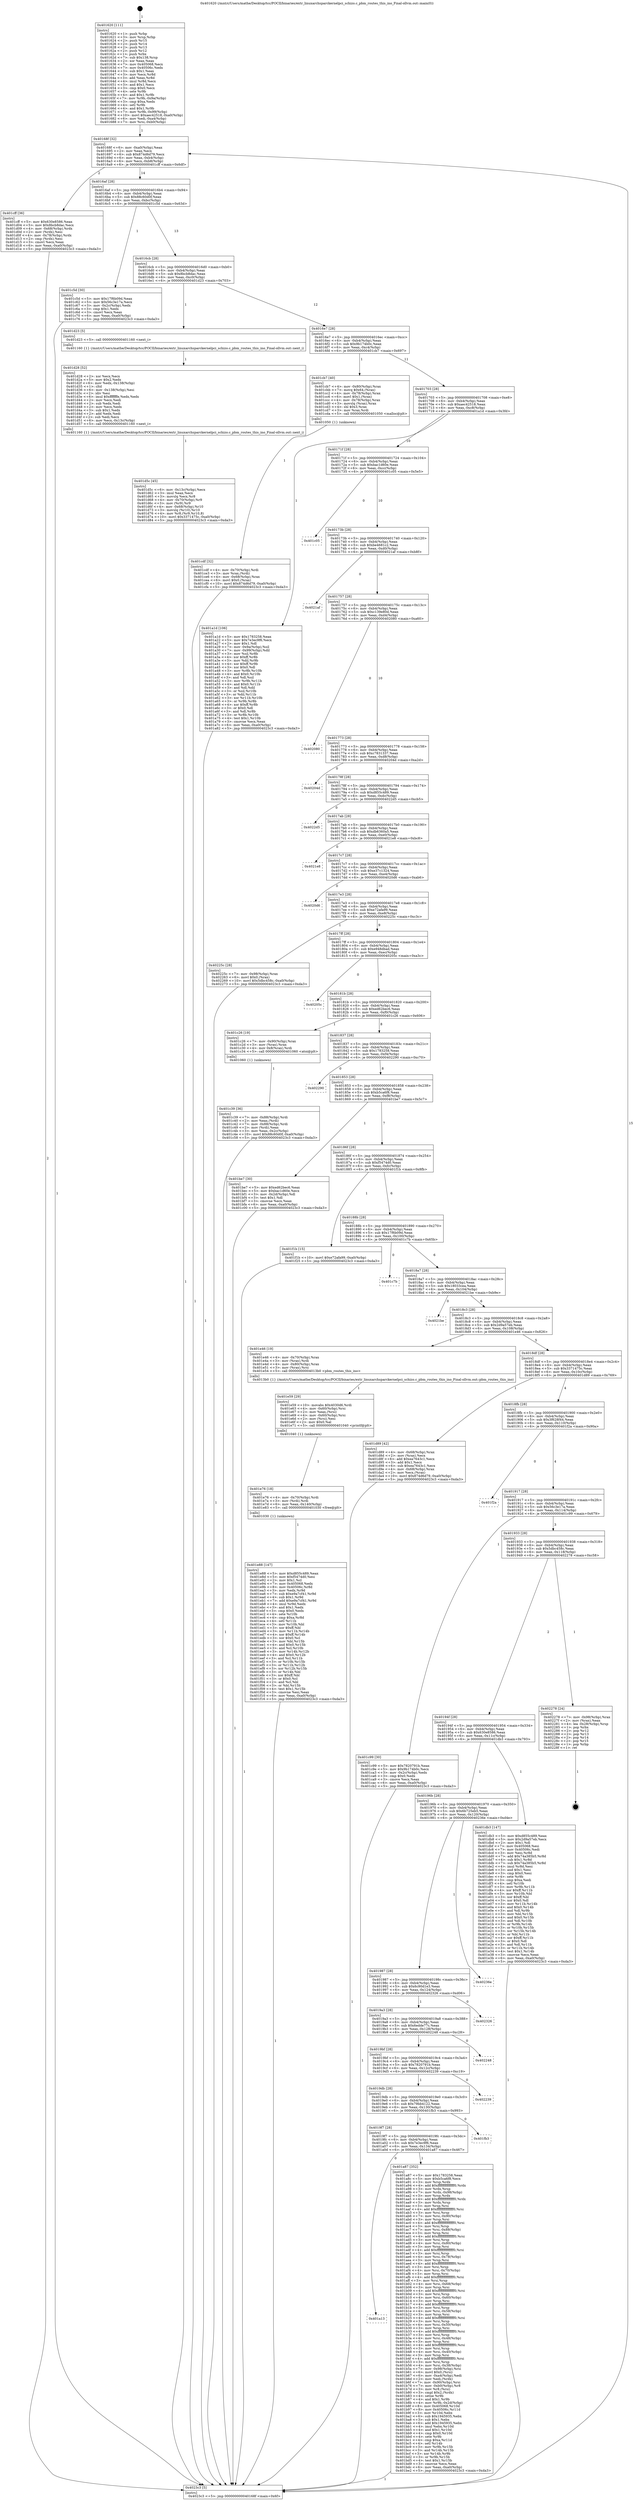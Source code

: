 digraph "0x401620" {
  label = "0x401620 (/mnt/c/Users/mathe/Desktop/tcc/POCII/binaries/extr_linuxarchsparckernelpci_schizo.c_pbm_routes_this_ino_Final-ollvm.out::main(0))"
  labelloc = "t"
  node[shape=record]

  Entry [label="",width=0.3,height=0.3,shape=circle,fillcolor=black,style=filled]
  "0x40168f" [label="{
     0x40168f [32]\l
     | [instrs]\l
     &nbsp;&nbsp;0x40168f \<+6\>: mov -0xa0(%rbp),%eax\l
     &nbsp;&nbsp;0x401695 \<+2\>: mov %eax,%ecx\l
     &nbsp;&nbsp;0x401697 \<+6\>: sub $0x874d6d79,%ecx\l
     &nbsp;&nbsp;0x40169d \<+6\>: mov %eax,-0xb4(%rbp)\l
     &nbsp;&nbsp;0x4016a3 \<+6\>: mov %ecx,-0xb8(%rbp)\l
     &nbsp;&nbsp;0x4016a9 \<+6\>: je 0000000000401cff \<main+0x6df\>\l
  }"]
  "0x401cff" [label="{
     0x401cff [36]\l
     | [instrs]\l
     &nbsp;&nbsp;0x401cff \<+5\>: mov $0x630e8586,%eax\l
     &nbsp;&nbsp;0x401d04 \<+5\>: mov $0x8bcb8dac,%ecx\l
     &nbsp;&nbsp;0x401d09 \<+4\>: mov -0x68(%rbp),%rdx\l
     &nbsp;&nbsp;0x401d0d \<+2\>: mov (%rdx),%esi\l
     &nbsp;&nbsp;0x401d0f \<+4\>: mov -0x78(%rbp),%rdx\l
     &nbsp;&nbsp;0x401d13 \<+2\>: cmp (%rdx),%esi\l
     &nbsp;&nbsp;0x401d15 \<+3\>: cmovl %ecx,%eax\l
     &nbsp;&nbsp;0x401d18 \<+6\>: mov %eax,-0xa0(%rbp)\l
     &nbsp;&nbsp;0x401d1e \<+5\>: jmp 00000000004023c3 \<main+0xda3\>\l
  }"]
  "0x4016af" [label="{
     0x4016af [28]\l
     | [instrs]\l
     &nbsp;&nbsp;0x4016af \<+5\>: jmp 00000000004016b4 \<main+0x94\>\l
     &nbsp;&nbsp;0x4016b4 \<+6\>: mov -0xb4(%rbp),%eax\l
     &nbsp;&nbsp;0x4016ba \<+5\>: sub $0x88c60d0f,%eax\l
     &nbsp;&nbsp;0x4016bf \<+6\>: mov %eax,-0xbc(%rbp)\l
     &nbsp;&nbsp;0x4016c5 \<+6\>: je 0000000000401c5d \<main+0x63d\>\l
  }"]
  Exit [label="",width=0.3,height=0.3,shape=circle,fillcolor=black,style=filled,peripheries=2]
  "0x401c5d" [label="{
     0x401c5d [30]\l
     | [instrs]\l
     &nbsp;&nbsp;0x401c5d \<+5\>: mov $0x17f6b09d,%eax\l
     &nbsp;&nbsp;0x401c62 \<+5\>: mov $0x56c3e17a,%ecx\l
     &nbsp;&nbsp;0x401c67 \<+3\>: mov -0x2c(%rbp),%edx\l
     &nbsp;&nbsp;0x401c6a \<+3\>: cmp $0x1,%edx\l
     &nbsp;&nbsp;0x401c6d \<+3\>: cmovl %ecx,%eax\l
     &nbsp;&nbsp;0x401c70 \<+6\>: mov %eax,-0xa0(%rbp)\l
     &nbsp;&nbsp;0x401c76 \<+5\>: jmp 00000000004023c3 \<main+0xda3\>\l
  }"]
  "0x4016cb" [label="{
     0x4016cb [28]\l
     | [instrs]\l
     &nbsp;&nbsp;0x4016cb \<+5\>: jmp 00000000004016d0 \<main+0xb0\>\l
     &nbsp;&nbsp;0x4016d0 \<+6\>: mov -0xb4(%rbp),%eax\l
     &nbsp;&nbsp;0x4016d6 \<+5\>: sub $0x8bcb8dac,%eax\l
     &nbsp;&nbsp;0x4016db \<+6\>: mov %eax,-0xc0(%rbp)\l
     &nbsp;&nbsp;0x4016e1 \<+6\>: je 0000000000401d23 \<main+0x703\>\l
  }"]
  "0x401e88" [label="{
     0x401e88 [147]\l
     | [instrs]\l
     &nbsp;&nbsp;0x401e88 \<+5\>: mov $0xd855c489,%eax\l
     &nbsp;&nbsp;0x401e8d \<+5\>: mov $0xf5474d0,%esi\l
     &nbsp;&nbsp;0x401e92 \<+2\>: mov $0x1,%cl\l
     &nbsp;&nbsp;0x401e94 \<+7\>: mov 0x405068,%edx\l
     &nbsp;&nbsp;0x401e9b \<+8\>: mov 0x40506c,%r8d\l
     &nbsp;&nbsp;0x401ea3 \<+3\>: mov %edx,%r9d\l
     &nbsp;&nbsp;0x401ea6 \<+7\>: sub $0xe9a7cf41,%r9d\l
     &nbsp;&nbsp;0x401ead \<+4\>: sub $0x1,%r9d\l
     &nbsp;&nbsp;0x401eb1 \<+7\>: add $0xe9a7cf41,%r9d\l
     &nbsp;&nbsp;0x401eb8 \<+4\>: imul %r9d,%edx\l
     &nbsp;&nbsp;0x401ebc \<+3\>: and $0x1,%edx\l
     &nbsp;&nbsp;0x401ebf \<+3\>: cmp $0x0,%edx\l
     &nbsp;&nbsp;0x401ec2 \<+4\>: sete %r10b\l
     &nbsp;&nbsp;0x401ec6 \<+4\>: cmp $0xa,%r8d\l
     &nbsp;&nbsp;0x401eca \<+4\>: setl %r11b\l
     &nbsp;&nbsp;0x401ece \<+3\>: mov %r10b,%bl\l
     &nbsp;&nbsp;0x401ed1 \<+3\>: xor $0xff,%bl\l
     &nbsp;&nbsp;0x401ed4 \<+3\>: mov %r11b,%r14b\l
     &nbsp;&nbsp;0x401ed7 \<+4\>: xor $0xff,%r14b\l
     &nbsp;&nbsp;0x401edb \<+3\>: xor $0x0,%cl\l
     &nbsp;&nbsp;0x401ede \<+3\>: mov %bl,%r15b\l
     &nbsp;&nbsp;0x401ee1 \<+4\>: and $0x0,%r15b\l
     &nbsp;&nbsp;0x401ee5 \<+3\>: and %cl,%r10b\l
     &nbsp;&nbsp;0x401ee8 \<+3\>: mov %r14b,%r12b\l
     &nbsp;&nbsp;0x401eeb \<+4\>: and $0x0,%r12b\l
     &nbsp;&nbsp;0x401eef \<+3\>: and %cl,%r11b\l
     &nbsp;&nbsp;0x401ef2 \<+3\>: or %r10b,%r15b\l
     &nbsp;&nbsp;0x401ef5 \<+3\>: or %r11b,%r12b\l
     &nbsp;&nbsp;0x401ef8 \<+3\>: xor %r12b,%r15b\l
     &nbsp;&nbsp;0x401efb \<+3\>: or %r14b,%bl\l
     &nbsp;&nbsp;0x401efe \<+3\>: xor $0xff,%bl\l
     &nbsp;&nbsp;0x401f01 \<+3\>: or $0x0,%cl\l
     &nbsp;&nbsp;0x401f04 \<+2\>: and %cl,%bl\l
     &nbsp;&nbsp;0x401f06 \<+3\>: or %bl,%r15b\l
     &nbsp;&nbsp;0x401f09 \<+4\>: test $0x1,%r15b\l
     &nbsp;&nbsp;0x401f0d \<+3\>: cmovne %esi,%eax\l
     &nbsp;&nbsp;0x401f10 \<+6\>: mov %eax,-0xa0(%rbp)\l
     &nbsp;&nbsp;0x401f16 \<+5\>: jmp 00000000004023c3 \<main+0xda3\>\l
  }"]
  "0x401d23" [label="{
     0x401d23 [5]\l
     | [instrs]\l
     &nbsp;&nbsp;0x401d23 \<+5\>: call 0000000000401160 \<next_i\>\l
     | [calls]\l
     &nbsp;&nbsp;0x401160 \{1\} (/mnt/c/Users/mathe/Desktop/tcc/POCII/binaries/extr_linuxarchsparckernelpci_schizo.c_pbm_routes_this_ino_Final-ollvm.out::next_i)\l
  }"]
  "0x4016e7" [label="{
     0x4016e7 [28]\l
     | [instrs]\l
     &nbsp;&nbsp;0x4016e7 \<+5\>: jmp 00000000004016ec \<main+0xcc\>\l
     &nbsp;&nbsp;0x4016ec \<+6\>: mov -0xb4(%rbp),%eax\l
     &nbsp;&nbsp;0x4016f2 \<+5\>: sub $0x9b174b0c,%eax\l
     &nbsp;&nbsp;0x4016f7 \<+6\>: mov %eax,-0xc4(%rbp)\l
     &nbsp;&nbsp;0x4016fd \<+6\>: je 0000000000401cb7 \<main+0x697\>\l
  }"]
  "0x401e76" [label="{
     0x401e76 [18]\l
     | [instrs]\l
     &nbsp;&nbsp;0x401e76 \<+4\>: mov -0x70(%rbp),%rdi\l
     &nbsp;&nbsp;0x401e7a \<+3\>: mov (%rdi),%rdi\l
     &nbsp;&nbsp;0x401e7d \<+6\>: mov %eax,-0x140(%rbp)\l
     &nbsp;&nbsp;0x401e83 \<+5\>: call 0000000000401030 \<free@plt\>\l
     | [calls]\l
     &nbsp;&nbsp;0x401030 \{1\} (unknown)\l
  }"]
  "0x401cb7" [label="{
     0x401cb7 [40]\l
     | [instrs]\l
     &nbsp;&nbsp;0x401cb7 \<+4\>: mov -0x80(%rbp),%rax\l
     &nbsp;&nbsp;0x401cbb \<+7\>: movq $0x64,(%rax)\l
     &nbsp;&nbsp;0x401cc2 \<+4\>: mov -0x78(%rbp),%rax\l
     &nbsp;&nbsp;0x401cc6 \<+6\>: movl $0x1,(%rax)\l
     &nbsp;&nbsp;0x401ccc \<+4\>: mov -0x78(%rbp),%rax\l
     &nbsp;&nbsp;0x401cd0 \<+3\>: movslq (%rax),%rax\l
     &nbsp;&nbsp;0x401cd3 \<+4\>: shl $0x3,%rax\l
     &nbsp;&nbsp;0x401cd7 \<+3\>: mov %rax,%rdi\l
     &nbsp;&nbsp;0x401cda \<+5\>: call 0000000000401050 \<malloc@plt\>\l
     | [calls]\l
     &nbsp;&nbsp;0x401050 \{1\} (unknown)\l
  }"]
  "0x401703" [label="{
     0x401703 [28]\l
     | [instrs]\l
     &nbsp;&nbsp;0x401703 \<+5\>: jmp 0000000000401708 \<main+0xe8\>\l
     &nbsp;&nbsp;0x401708 \<+6\>: mov -0xb4(%rbp),%eax\l
     &nbsp;&nbsp;0x40170e \<+5\>: sub $0xaec42518,%eax\l
     &nbsp;&nbsp;0x401713 \<+6\>: mov %eax,-0xc8(%rbp)\l
     &nbsp;&nbsp;0x401719 \<+6\>: je 0000000000401a1d \<main+0x3fd\>\l
  }"]
  "0x401e59" [label="{
     0x401e59 [29]\l
     | [instrs]\l
     &nbsp;&nbsp;0x401e59 \<+10\>: movabs $0x4030d6,%rdi\l
     &nbsp;&nbsp;0x401e63 \<+4\>: mov -0x60(%rbp),%rsi\l
     &nbsp;&nbsp;0x401e67 \<+2\>: mov %eax,(%rsi)\l
     &nbsp;&nbsp;0x401e69 \<+4\>: mov -0x60(%rbp),%rsi\l
     &nbsp;&nbsp;0x401e6d \<+2\>: mov (%rsi),%esi\l
     &nbsp;&nbsp;0x401e6f \<+2\>: mov $0x0,%al\l
     &nbsp;&nbsp;0x401e71 \<+5\>: call 0000000000401040 \<printf@plt\>\l
     | [calls]\l
     &nbsp;&nbsp;0x401040 \{1\} (unknown)\l
  }"]
  "0x401a1d" [label="{
     0x401a1d [106]\l
     | [instrs]\l
     &nbsp;&nbsp;0x401a1d \<+5\>: mov $0x1783258,%eax\l
     &nbsp;&nbsp;0x401a22 \<+5\>: mov $0x7e3ec9f6,%ecx\l
     &nbsp;&nbsp;0x401a27 \<+2\>: mov $0x1,%dl\l
     &nbsp;&nbsp;0x401a29 \<+7\>: mov -0x9a(%rbp),%sil\l
     &nbsp;&nbsp;0x401a30 \<+7\>: mov -0x99(%rbp),%dil\l
     &nbsp;&nbsp;0x401a37 \<+3\>: mov %sil,%r8b\l
     &nbsp;&nbsp;0x401a3a \<+4\>: xor $0xff,%r8b\l
     &nbsp;&nbsp;0x401a3e \<+3\>: mov %dil,%r9b\l
     &nbsp;&nbsp;0x401a41 \<+4\>: xor $0xff,%r9b\l
     &nbsp;&nbsp;0x401a45 \<+3\>: xor $0x0,%dl\l
     &nbsp;&nbsp;0x401a48 \<+3\>: mov %r8b,%r10b\l
     &nbsp;&nbsp;0x401a4b \<+4\>: and $0x0,%r10b\l
     &nbsp;&nbsp;0x401a4f \<+3\>: and %dl,%sil\l
     &nbsp;&nbsp;0x401a52 \<+3\>: mov %r9b,%r11b\l
     &nbsp;&nbsp;0x401a55 \<+4\>: and $0x0,%r11b\l
     &nbsp;&nbsp;0x401a59 \<+3\>: and %dl,%dil\l
     &nbsp;&nbsp;0x401a5c \<+3\>: or %sil,%r10b\l
     &nbsp;&nbsp;0x401a5f \<+3\>: or %dil,%r11b\l
     &nbsp;&nbsp;0x401a62 \<+3\>: xor %r11b,%r10b\l
     &nbsp;&nbsp;0x401a65 \<+3\>: or %r9b,%r8b\l
     &nbsp;&nbsp;0x401a68 \<+4\>: xor $0xff,%r8b\l
     &nbsp;&nbsp;0x401a6c \<+3\>: or $0x0,%dl\l
     &nbsp;&nbsp;0x401a6f \<+3\>: and %dl,%r8b\l
     &nbsp;&nbsp;0x401a72 \<+3\>: or %r8b,%r10b\l
     &nbsp;&nbsp;0x401a75 \<+4\>: test $0x1,%r10b\l
     &nbsp;&nbsp;0x401a79 \<+3\>: cmovne %ecx,%eax\l
     &nbsp;&nbsp;0x401a7c \<+6\>: mov %eax,-0xa0(%rbp)\l
     &nbsp;&nbsp;0x401a82 \<+5\>: jmp 00000000004023c3 \<main+0xda3\>\l
  }"]
  "0x40171f" [label="{
     0x40171f [28]\l
     | [instrs]\l
     &nbsp;&nbsp;0x40171f \<+5\>: jmp 0000000000401724 \<main+0x104\>\l
     &nbsp;&nbsp;0x401724 \<+6\>: mov -0xb4(%rbp),%eax\l
     &nbsp;&nbsp;0x40172a \<+5\>: sub $0xbac1d60e,%eax\l
     &nbsp;&nbsp;0x40172f \<+6\>: mov %eax,-0xcc(%rbp)\l
     &nbsp;&nbsp;0x401735 \<+6\>: je 0000000000401c05 \<main+0x5e5\>\l
  }"]
  "0x4023c3" [label="{
     0x4023c3 [5]\l
     | [instrs]\l
     &nbsp;&nbsp;0x4023c3 \<+5\>: jmp 000000000040168f \<main+0x6f\>\l
  }"]
  "0x401620" [label="{
     0x401620 [111]\l
     | [instrs]\l
     &nbsp;&nbsp;0x401620 \<+1\>: push %rbp\l
     &nbsp;&nbsp;0x401621 \<+3\>: mov %rsp,%rbp\l
     &nbsp;&nbsp;0x401624 \<+2\>: push %r15\l
     &nbsp;&nbsp;0x401626 \<+2\>: push %r14\l
     &nbsp;&nbsp;0x401628 \<+2\>: push %r13\l
     &nbsp;&nbsp;0x40162a \<+2\>: push %r12\l
     &nbsp;&nbsp;0x40162c \<+1\>: push %rbx\l
     &nbsp;&nbsp;0x40162d \<+7\>: sub $0x138,%rsp\l
     &nbsp;&nbsp;0x401634 \<+2\>: xor %eax,%eax\l
     &nbsp;&nbsp;0x401636 \<+7\>: mov 0x405068,%ecx\l
     &nbsp;&nbsp;0x40163d \<+7\>: mov 0x40506c,%edx\l
     &nbsp;&nbsp;0x401644 \<+3\>: sub $0x1,%eax\l
     &nbsp;&nbsp;0x401647 \<+3\>: mov %ecx,%r8d\l
     &nbsp;&nbsp;0x40164a \<+3\>: add %eax,%r8d\l
     &nbsp;&nbsp;0x40164d \<+4\>: imul %r8d,%ecx\l
     &nbsp;&nbsp;0x401651 \<+3\>: and $0x1,%ecx\l
     &nbsp;&nbsp;0x401654 \<+3\>: cmp $0x0,%ecx\l
     &nbsp;&nbsp;0x401657 \<+4\>: sete %r9b\l
     &nbsp;&nbsp;0x40165b \<+4\>: and $0x1,%r9b\l
     &nbsp;&nbsp;0x40165f \<+7\>: mov %r9b,-0x9a(%rbp)\l
     &nbsp;&nbsp;0x401666 \<+3\>: cmp $0xa,%edx\l
     &nbsp;&nbsp;0x401669 \<+4\>: setl %r9b\l
     &nbsp;&nbsp;0x40166d \<+4\>: and $0x1,%r9b\l
     &nbsp;&nbsp;0x401671 \<+7\>: mov %r9b,-0x99(%rbp)\l
     &nbsp;&nbsp;0x401678 \<+10\>: movl $0xaec42518,-0xa0(%rbp)\l
     &nbsp;&nbsp;0x401682 \<+6\>: mov %edi,-0xa4(%rbp)\l
     &nbsp;&nbsp;0x401688 \<+7\>: mov %rsi,-0xb0(%rbp)\l
  }"]
  "0x401d5c" [label="{
     0x401d5c [45]\l
     | [instrs]\l
     &nbsp;&nbsp;0x401d5c \<+6\>: mov -0x13c(%rbp),%ecx\l
     &nbsp;&nbsp;0x401d62 \<+3\>: imul %eax,%ecx\l
     &nbsp;&nbsp;0x401d65 \<+3\>: movslq %ecx,%r8\l
     &nbsp;&nbsp;0x401d68 \<+4\>: mov -0x70(%rbp),%r9\l
     &nbsp;&nbsp;0x401d6c \<+3\>: mov (%r9),%r9\l
     &nbsp;&nbsp;0x401d6f \<+4\>: mov -0x68(%rbp),%r10\l
     &nbsp;&nbsp;0x401d73 \<+3\>: movslq (%r10),%r10\l
     &nbsp;&nbsp;0x401d76 \<+4\>: mov %r8,(%r9,%r10,8)\l
     &nbsp;&nbsp;0x401d7a \<+10\>: movl $0x3371475c,-0xa0(%rbp)\l
     &nbsp;&nbsp;0x401d84 \<+5\>: jmp 00000000004023c3 \<main+0xda3\>\l
  }"]
  "0x401c05" [label="{
     0x401c05\l
  }", style=dashed]
  "0x40173b" [label="{
     0x40173b [28]\l
     | [instrs]\l
     &nbsp;&nbsp;0x40173b \<+5\>: jmp 0000000000401740 \<main+0x120\>\l
     &nbsp;&nbsp;0x401740 \<+6\>: mov -0xb4(%rbp),%eax\l
     &nbsp;&nbsp;0x401746 \<+5\>: sub $0xbe4681c2,%eax\l
     &nbsp;&nbsp;0x40174b \<+6\>: mov %eax,-0xd0(%rbp)\l
     &nbsp;&nbsp;0x401751 \<+6\>: je 00000000004021af \<main+0xb8f\>\l
  }"]
  "0x401d28" [label="{
     0x401d28 [52]\l
     | [instrs]\l
     &nbsp;&nbsp;0x401d28 \<+2\>: xor %ecx,%ecx\l
     &nbsp;&nbsp;0x401d2a \<+5\>: mov $0x2,%edx\l
     &nbsp;&nbsp;0x401d2f \<+6\>: mov %edx,-0x138(%rbp)\l
     &nbsp;&nbsp;0x401d35 \<+1\>: cltd\l
     &nbsp;&nbsp;0x401d36 \<+6\>: mov -0x138(%rbp),%esi\l
     &nbsp;&nbsp;0x401d3c \<+2\>: idiv %esi\l
     &nbsp;&nbsp;0x401d3e \<+6\>: imul $0xfffffffe,%edx,%edx\l
     &nbsp;&nbsp;0x401d44 \<+2\>: mov %ecx,%edi\l
     &nbsp;&nbsp;0x401d46 \<+2\>: sub %edx,%edi\l
     &nbsp;&nbsp;0x401d48 \<+2\>: mov %ecx,%edx\l
     &nbsp;&nbsp;0x401d4a \<+3\>: sub $0x1,%edx\l
     &nbsp;&nbsp;0x401d4d \<+2\>: add %edx,%edi\l
     &nbsp;&nbsp;0x401d4f \<+2\>: sub %edi,%ecx\l
     &nbsp;&nbsp;0x401d51 \<+6\>: mov %ecx,-0x13c(%rbp)\l
     &nbsp;&nbsp;0x401d57 \<+5\>: call 0000000000401160 \<next_i\>\l
     | [calls]\l
     &nbsp;&nbsp;0x401160 \{1\} (/mnt/c/Users/mathe/Desktop/tcc/POCII/binaries/extr_linuxarchsparckernelpci_schizo.c_pbm_routes_this_ino_Final-ollvm.out::next_i)\l
  }"]
  "0x4021af" [label="{
     0x4021af\l
  }", style=dashed]
  "0x401757" [label="{
     0x401757 [28]\l
     | [instrs]\l
     &nbsp;&nbsp;0x401757 \<+5\>: jmp 000000000040175c \<main+0x13c\>\l
     &nbsp;&nbsp;0x40175c \<+6\>: mov -0xb4(%rbp),%eax\l
     &nbsp;&nbsp;0x401762 \<+5\>: sub $0xc139e80d,%eax\l
     &nbsp;&nbsp;0x401767 \<+6\>: mov %eax,-0xd4(%rbp)\l
     &nbsp;&nbsp;0x40176d \<+6\>: je 0000000000402080 \<main+0xa60\>\l
  }"]
  "0x401cdf" [label="{
     0x401cdf [32]\l
     | [instrs]\l
     &nbsp;&nbsp;0x401cdf \<+4\>: mov -0x70(%rbp),%rdi\l
     &nbsp;&nbsp;0x401ce3 \<+3\>: mov %rax,(%rdi)\l
     &nbsp;&nbsp;0x401ce6 \<+4\>: mov -0x68(%rbp),%rax\l
     &nbsp;&nbsp;0x401cea \<+6\>: movl $0x0,(%rax)\l
     &nbsp;&nbsp;0x401cf0 \<+10\>: movl $0x874d6d79,-0xa0(%rbp)\l
     &nbsp;&nbsp;0x401cfa \<+5\>: jmp 00000000004023c3 \<main+0xda3\>\l
  }"]
  "0x402080" [label="{
     0x402080\l
  }", style=dashed]
  "0x401773" [label="{
     0x401773 [28]\l
     | [instrs]\l
     &nbsp;&nbsp;0x401773 \<+5\>: jmp 0000000000401778 \<main+0x158\>\l
     &nbsp;&nbsp;0x401778 \<+6\>: mov -0xb4(%rbp),%eax\l
     &nbsp;&nbsp;0x40177e \<+5\>: sub $0xc7831337,%eax\l
     &nbsp;&nbsp;0x401783 \<+6\>: mov %eax,-0xd8(%rbp)\l
     &nbsp;&nbsp;0x401789 \<+6\>: je 000000000040204d \<main+0xa2d\>\l
  }"]
  "0x401c39" [label="{
     0x401c39 [36]\l
     | [instrs]\l
     &nbsp;&nbsp;0x401c39 \<+7\>: mov -0x88(%rbp),%rdi\l
     &nbsp;&nbsp;0x401c40 \<+2\>: mov %eax,(%rdi)\l
     &nbsp;&nbsp;0x401c42 \<+7\>: mov -0x88(%rbp),%rdi\l
     &nbsp;&nbsp;0x401c49 \<+2\>: mov (%rdi),%eax\l
     &nbsp;&nbsp;0x401c4b \<+3\>: mov %eax,-0x2c(%rbp)\l
     &nbsp;&nbsp;0x401c4e \<+10\>: movl $0x88c60d0f,-0xa0(%rbp)\l
     &nbsp;&nbsp;0x401c58 \<+5\>: jmp 00000000004023c3 \<main+0xda3\>\l
  }"]
  "0x40204d" [label="{
     0x40204d\l
  }", style=dashed]
  "0x40178f" [label="{
     0x40178f [28]\l
     | [instrs]\l
     &nbsp;&nbsp;0x40178f \<+5\>: jmp 0000000000401794 \<main+0x174\>\l
     &nbsp;&nbsp;0x401794 \<+6\>: mov -0xb4(%rbp),%eax\l
     &nbsp;&nbsp;0x40179a \<+5\>: sub $0xd855c489,%eax\l
     &nbsp;&nbsp;0x40179f \<+6\>: mov %eax,-0xdc(%rbp)\l
     &nbsp;&nbsp;0x4017a5 \<+6\>: je 00000000004022d5 \<main+0xcb5\>\l
  }"]
  "0x401a13" [label="{
     0x401a13\l
  }", style=dashed]
  "0x4022d5" [label="{
     0x4022d5\l
  }", style=dashed]
  "0x4017ab" [label="{
     0x4017ab [28]\l
     | [instrs]\l
     &nbsp;&nbsp;0x4017ab \<+5\>: jmp 00000000004017b0 \<main+0x190\>\l
     &nbsp;&nbsp;0x4017b0 \<+6\>: mov -0xb4(%rbp),%eax\l
     &nbsp;&nbsp;0x4017b6 \<+5\>: sub $0xdb6360a5,%eax\l
     &nbsp;&nbsp;0x4017bb \<+6\>: mov %eax,-0xe0(%rbp)\l
     &nbsp;&nbsp;0x4017c1 \<+6\>: je 00000000004021e8 \<main+0xbc8\>\l
  }"]
  "0x401a87" [label="{
     0x401a87 [352]\l
     | [instrs]\l
     &nbsp;&nbsp;0x401a87 \<+5\>: mov $0x1783258,%eax\l
     &nbsp;&nbsp;0x401a8c \<+5\>: mov $0xb5ca6f8,%ecx\l
     &nbsp;&nbsp;0x401a91 \<+3\>: mov %rsp,%rdx\l
     &nbsp;&nbsp;0x401a94 \<+4\>: add $0xfffffffffffffff0,%rdx\l
     &nbsp;&nbsp;0x401a98 \<+3\>: mov %rdx,%rsp\l
     &nbsp;&nbsp;0x401a9b \<+7\>: mov %rdx,-0x98(%rbp)\l
     &nbsp;&nbsp;0x401aa2 \<+3\>: mov %rsp,%rdx\l
     &nbsp;&nbsp;0x401aa5 \<+4\>: add $0xfffffffffffffff0,%rdx\l
     &nbsp;&nbsp;0x401aa9 \<+3\>: mov %rdx,%rsp\l
     &nbsp;&nbsp;0x401aac \<+3\>: mov %rsp,%rsi\l
     &nbsp;&nbsp;0x401aaf \<+4\>: add $0xfffffffffffffff0,%rsi\l
     &nbsp;&nbsp;0x401ab3 \<+3\>: mov %rsi,%rsp\l
     &nbsp;&nbsp;0x401ab6 \<+7\>: mov %rsi,-0x90(%rbp)\l
     &nbsp;&nbsp;0x401abd \<+3\>: mov %rsp,%rsi\l
     &nbsp;&nbsp;0x401ac0 \<+4\>: add $0xfffffffffffffff0,%rsi\l
     &nbsp;&nbsp;0x401ac4 \<+3\>: mov %rsi,%rsp\l
     &nbsp;&nbsp;0x401ac7 \<+7\>: mov %rsi,-0x88(%rbp)\l
     &nbsp;&nbsp;0x401ace \<+3\>: mov %rsp,%rsi\l
     &nbsp;&nbsp;0x401ad1 \<+4\>: add $0xfffffffffffffff0,%rsi\l
     &nbsp;&nbsp;0x401ad5 \<+3\>: mov %rsi,%rsp\l
     &nbsp;&nbsp;0x401ad8 \<+4\>: mov %rsi,-0x80(%rbp)\l
     &nbsp;&nbsp;0x401adc \<+3\>: mov %rsp,%rsi\l
     &nbsp;&nbsp;0x401adf \<+4\>: add $0xfffffffffffffff0,%rsi\l
     &nbsp;&nbsp;0x401ae3 \<+3\>: mov %rsi,%rsp\l
     &nbsp;&nbsp;0x401ae6 \<+4\>: mov %rsi,-0x78(%rbp)\l
     &nbsp;&nbsp;0x401aea \<+3\>: mov %rsp,%rsi\l
     &nbsp;&nbsp;0x401aed \<+4\>: add $0xfffffffffffffff0,%rsi\l
     &nbsp;&nbsp;0x401af1 \<+3\>: mov %rsi,%rsp\l
     &nbsp;&nbsp;0x401af4 \<+4\>: mov %rsi,-0x70(%rbp)\l
     &nbsp;&nbsp;0x401af8 \<+3\>: mov %rsp,%rsi\l
     &nbsp;&nbsp;0x401afb \<+4\>: add $0xfffffffffffffff0,%rsi\l
     &nbsp;&nbsp;0x401aff \<+3\>: mov %rsi,%rsp\l
     &nbsp;&nbsp;0x401b02 \<+4\>: mov %rsi,-0x68(%rbp)\l
     &nbsp;&nbsp;0x401b06 \<+3\>: mov %rsp,%rsi\l
     &nbsp;&nbsp;0x401b09 \<+4\>: add $0xfffffffffffffff0,%rsi\l
     &nbsp;&nbsp;0x401b0d \<+3\>: mov %rsi,%rsp\l
     &nbsp;&nbsp;0x401b10 \<+4\>: mov %rsi,-0x60(%rbp)\l
     &nbsp;&nbsp;0x401b14 \<+3\>: mov %rsp,%rsi\l
     &nbsp;&nbsp;0x401b17 \<+4\>: add $0xfffffffffffffff0,%rsi\l
     &nbsp;&nbsp;0x401b1b \<+3\>: mov %rsi,%rsp\l
     &nbsp;&nbsp;0x401b1e \<+4\>: mov %rsi,-0x58(%rbp)\l
     &nbsp;&nbsp;0x401b22 \<+3\>: mov %rsp,%rsi\l
     &nbsp;&nbsp;0x401b25 \<+4\>: add $0xfffffffffffffff0,%rsi\l
     &nbsp;&nbsp;0x401b29 \<+3\>: mov %rsi,%rsp\l
     &nbsp;&nbsp;0x401b2c \<+4\>: mov %rsi,-0x50(%rbp)\l
     &nbsp;&nbsp;0x401b30 \<+3\>: mov %rsp,%rsi\l
     &nbsp;&nbsp;0x401b33 \<+4\>: add $0xfffffffffffffff0,%rsi\l
     &nbsp;&nbsp;0x401b37 \<+3\>: mov %rsi,%rsp\l
     &nbsp;&nbsp;0x401b3a \<+4\>: mov %rsi,-0x48(%rbp)\l
     &nbsp;&nbsp;0x401b3e \<+3\>: mov %rsp,%rsi\l
     &nbsp;&nbsp;0x401b41 \<+4\>: add $0xfffffffffffffff0,%rsi\l
     &nbsp;&nbsp;0x401b45 \<+3\>: mov %rsi,%rsp\l
     &nbsp;&nbsp;0x401b48 \<+4\>: mov %rsi,-0x40(%rbp)\l
     &nbsp;&nbsp;0x401b4c \<+3\>: mov %rsp,%rsi\l
     &nbsp;&nbsp;0x401b4f \<+4\>: add $0xfffffffffffffff0,%rsi\l
     &nbsp;&nbsp;0x401b53 \<+3\>: mov %rsi,%rsp\l
     &nbsp;&nbsp;0x401b56 \<+4\>: mov %rsi,-0x38(%rbp)\l
     &nbsp;&nbsp;0x401b5a \<+7\>: mov -0x98(%rbp),%rsi\l
     &nbsp;&nbsp;0x401b61 \<+6\>: movl $0x0,(%rsi)\l
     &nbsp;&nbsp;0x401b67 \<+6\>: mov -0xa4(%rbp),%edi\l
     &nbsp;&nbsp;0x401b6d \<+2\>: mov %edi,(%rdx)\l
     &nbsp;&nbsp;0x401b6f \<+7\>: mov -0x90(%rbp),%rsi\l
     &nbsp;&nbsp;0x401b76 \<+7\>: mov -0xb0(%rbp),%r8\l
     &nbsp;&nbsp;0x401b7d \<+3\>: mov %r8,(%rsi)\l
     &nbsp;&nbsp;0x401b80 \<+3\>: cmpl $0x2,(%rdx)\l
     &nbsp;&nbsp;0x401b83 \<+4\>: setne %r9b\l
     &nbsp;&nbsp;0x401b87 \<+4\>: and $0x1,%r9b\l
     &nbsp;&nbsp;0x401b8b \<+4\>: mov %r9b,-0x2d(%rbp)\l
     &nbsp;&nbsp;0x401b8f \<+8\>: mov 0x405068,%r10d\l
     &nbsp;&nbsp;0x401b97 \<+8\>: mov 0x40506c,%r11d\l
     &nbsp;&nbsp;0x401b9f \<+3\>: mov %r10d,%ebx\l
     &nbsp;&nbsp;0x401ba2 \<+6\>: sub $0x1945935,%ebx\l
     &nbsp;&nbsp;0x401ba8 \<+3\>: sub $0x1,%ebx\l
     &nbsp;&nbsp;0x401bab \<+6\>: add $0x1945935,%ebx\l
     &nbsp;&nbsp;0x401bb1 \<+4\>: imul %ebx,%r10d\l
     &nbsp;&nbsp;0x401bb5 \<+4\>: and $0x1,%r10d\l
     &nbsp;&nbsp;0x401bb9 \<+4\>: cmp $0x0,%r10d\l
     &nbsp;&nbsp;0x401bbd \<+4\>: sete %r9b\l
     &nbsp;&nbsp;0x401bc1 \<+4\>: cmp $0xa,%r11d\l
     &nbsp;&nbsp;0x401bc5 \<+4\>: setl %r14b\l
     &nbsp;&nbsp;0x401bc9 \<+3\>: mov %r9b,%r15b\l
     &nbsp;&nbsp;0x401bcc \<+3\>: and %r14b,%r15b\l
     &nbsp;&nbsp;0x401bcf \<+3\>: xor %r14b,%r9b\l
     &nbsp;&nbsp;0x401bd2 \<+3\>: or %r9b,%r15b\l
     &nbsp;&nbsp;0x401bd5 \<+4\>: test $0x1,%r15b\l
     &nbsp;&nbsp;0x401bd9 \<+3\>: cmovne %ecx,%eax\l
     &nbsp;&nbsp;0x401bdc \<+6\>: mov %eax,-0xa0(%rbp)\l
     &nbsp;&nbsp;0x401be2 \<+5\>: jmp 00000000004023c3 \<main+0xda3\>\l
  }"]
  "0x4021e8" [label="{
     0x4021e8\l
  }", style=dashed]
  "0x4017c7" [label="{
     0x4017c7 [28]\l
     | [instrs]\l
     &nbsp;&nbsp;0x4017c7 \<+5\>: jmp 00000000004017cc \<main+0x1ac\>\l
     &nbsp;&nbsp;0x4017cc \<+6\>: mov -0xb4(%rbp),%eax\l
     &nbsp;&nbsp;0x4017d2 \<+5\>: sub $0xe37c1324,%eax\l
     &nbsp;&nbsp;0x4017d7 \<+6\>: mov %eax,-0xe4(%rbp)\l
     &nbsp;&nbsp;0x4017dd \<+6\>: je 00000000004020d6 \<main+0xab6\>\l
  }"]
  "0x4019f7" [label="{
     0x4019f7 [28]\l
     | [instrs]\l
     &nbsp;&nbsp;0x4019f7 \<+5\>: jmp 00000000004019fc \<main+0x3dc\>\l
     &nbsp;&nbsp;0x4019fc \<+6\>: mov -0xb4(%rbp),%eax\l
     &nbsp;&nbsp;0x401a02 \<+5\>: sub $0x7e3ec9f6,%eax\l
     &nbsp;&nbsp;0x401a07 \<+6\>: mov %eax,-0x134(%rbp)\l
     &nbsp;&nbsp;0x401a0d \<+6\>: je 0000000000401a87 \<main+0x467\>\l
  }"]
  "0x4020d6" [label="{
     0x4020d6\l
  }", style=dashed]
  "0x4017e3" [label="{
     0x4017e3 [28]\l
     | [instrs]\l
     &nbsp;&nbsp;0x4017e3 \<+5\>: jmp 00000000004017e8 \<main+0x1c8\>\l
     &nbsp;&nbsp;0x4017e8 \<+6\>: mov -0xb4(%rbp),%eax\l
     &nbsp;&nbsp;0x4017ee \<+5\>: sub $0xe72afa99,%eax\l
     &nbsp;&nbsp;0x4017f3 \<+6\>: mov %eax,-0xe8(%rbp)\l
     &nbsp;&nbsp;0x4017f9 \<+6\>: je 000000000040225c \<main+0xc3c\>\l
  }"]
  "0x401fb3" [label="{
     0x401fb3\l
  }", style=dashed]
  "0x40225c" [label="{
     0x40225c [28]\l
     | [instrs]\l
     &nbsp;&nbsp;0x40225c \<+7\>: mov -0x98(%rbp),%rax\l
     &nbsp;&nbsp;0x402263 \<+6\>: movl $0x0,(%rax)\l
     &nbsp;&nbsp;0x402269 \<+10\>: movl $0x5dbc458c,-0xa0(%rbp)\l
     &nbsp;&nbsp;0x402273 \<+5\>: jmp 00000000004023c3 \<main+0xda3\>\l
  }"]
  "0x4017ff" [label="{
     0x4017ff [28]\l
     | [instrs]\l
     &nbsp;&nbsp;0x4017ff \<+5\>: jmp 0000000000401804 \<main+0x1e4\>\l
     &nbsp;&nbsp;0x401804 \<+6\>: mov -0xb4(%rbp),%eax\l
     &nbsp;&nbsp;0x40180a \<+5\>: sub $0xe948dbad,%eax\l
     &nbsp;&nbsp;0x40180f \<+6\>: mov %eax,-0xec(%rbp)\l
     &nbsp;&nbsp;0x401815 \<+6\>: je 000000000040205c \<main+0xa3c\>\l
  }"]
  "0x4019db" [label="{
     0x4019db [28]\l
     | [instrs]\l
     &nbsp;&nbsp;0x4019db \<+5\>: jmp 00000000004019e0 \<main+0x3c0\>\l
     &nbsp;&nbsp;0x4019e0 \<+6\>: mov -0xb4(%rbp),%eax\l
     &nbsp;&nbsp;0x4019e6 \<+5\>: sub $0x79bb4122,%eax\l
     &nbsp;&nbsp;0x4019eb \<+6\>: mov %eax,-0x130(%rbp)\l
     &nbsp;&nbsp;0x4019f1 \<+6\>: je 0000000000401fb3 \<main+0x993\>\l
  }"]
  "0x40205c" [label="{
     0x40205c\l
  }", style=dashed]
  "0x40181b" [label="{
     0x40181b [28]\l
     | [instrs]\l
     &nbsp;&nbsp;0x40181b \<+5\>: jmp 0000000000401820 \<main+0x200\>\l
     &nbsp;&nbsp;0x401820 \<+6\>: mov -0xb4(%rbp),%eax\l
     &nbsp;&nbsp;0x401826 \<+5\>: sub $0xed62bec6,%eax\l
     &nbsp;&nbsp;0x40182b \<+6\>: mov %eax,-0xf0(%rbp)\l
     &nbsp;&nbsp;0x401831 \<+6\>: je 0000000000401c26 \<main+0x606\>\l
  }"]
  "0x402239" [label="{
     0x402239\l
  }", style=dashed]
  "0x401c26" [label="{
     0x401c26 [19]\l
     | [instrs]\l
     &nbsp;&nbsp;0x401c26 \<+7\>: mov -0x90(%rbp),%rax\l
     &nbsp;&nbsp;0x401c2d \<+3\>: mov (%rax),%rax\l
     &nbsp;&nbsp;0x401c30 \<+4\>: mov 0x8(%rax),%rdi\l
     &nbsp;&nbsp;0x401c34 \<+5\>: call 0000000000401060 \<atoi@plt\>\l
     | [calls]\l
     &nbsp;&nbsp;0x401060 \{1\} (unknown)\l
  }"]
  "0x401837" [label="{
     0x401837 [28]\l
     | [instrs]\l
     &nbsp;&nbsp;0x401837 \<+5\>: jmp 000000000040183c \<main+0x21c\>\l
     &nbsp;&nbsp;0x40183c \<+6\>: mov -0xb4(%rbp),%eax\l
     &nbsp;&nbsp;0x401842 \<+5\>: sub $0x1783258,%eax\l
     &nbsp;&nbsp;0x401847 \<+6\>: mov %eax,-0xf4(%rbp)\l
     &nbsp;&nbsp;0x40184d \<+6\>: je 0000000000402290 \<main+0xc70\>\l
  }"]
  "0x4019bf" [label="{
     0x4019bf [28]\l
     | [instrs]\l
     &nbsp;&nbsp;0x4019bf \<+5\>: jmp 00000000004019c4 \<main+0x3a4\>\l
     &nbsp;&nbsp;0x4019c4 \<+6\>: mov -0xb4(%rbp),%eax\l
     &nbsp;&nbsp;0x4019ca \<+5\>: sub $0x7820791b,%eax\l
     &nbsp;&nbsp;0x4019cf \<+6\>: mov %eax,-0x12c(%rbp)\l
     &nbsp;&nbsp;0x4019d5 \<+6\>: je 0000000000402239 \<main+0xc19\>\l
  }"]
  "0x402290" [label="{
     0x402290\l
  }", style=dashed]
  "0x401853" [label="{
     0x401853 [28]\l
     | [instrs]\l
     &nbsp;&nbsp;0x401853 \<+5\>: jmp 0000000000401858 \<main+0x238\>\l
     &nbsp;&nbsp;0x401858 \<+6\>: mov -0xb4(%rbp),%eax\l
     &nbsp;&nbsp;0x40185e \<+5\>: sub $0xb5ca6f8,%eax\l
     &nbsp;&nbsp;0x401863 \<+6\>: mov %eax,-0xf8(%rbp)\l
     &nbsp;&nbsp;0x401869 \<+6\>: je 0000000000401be7 \<main+0x5c7\>\l
  }"]
  "0x402248" [label="{
     0x402248\l
  }", style=dashed]
  "0x401be7" [label="{
     0x401be7 [30]\l
     | [instrs]\l
     &nbsp;&nbsp;0x401be7 \<+5\>: mov $0xed62bec6,%eax\l
     &nbsp;&nbsp;0x401bec \<+5\>: mov $0xbac1d60e,%ecx\l
     &nbsp;&nbsp;0x401bf1 \<+3\>: mov -0x2d(%rbp),%dl\l
     &nbsp;&nbsp;0x401bf4 \<+3\>: test $0x1,%dl\l
     &nbsp;&nbsp;0x401bf7 \<+3\>: cmovne %ecx,%eax\l
     &nbsp;&nbsp;0x401bfa \<+6\>: mov %eax,-0xa0(%rbp)\l
     &nbsp;&nbsp;0x401c00 \<+5\>: jmp 00000000004023c3 \<main+0xda3\>\l
  }"]
  "0x40186f" [label="{
     0x40186f [28]\l
     | [instrs]\l
     &nbsp;&nbsp;0x40186f \<+5\>: jmp 0000000000401874 \<main+0x254\>\l
     &nbsp;&nbsp;0x401874 \<+6\>: mov -0xb4(%rbp),%eax\l
     &nbsp;&nbsp;0x40187a \<+5\>: sub $0xf5474d0,%eax\l
     &nbsp;&nbsp;0x40187f \<+6\>: mov %eax,-0xfc(%rbp)\l
     &nbsp;&nbsp;0x401885 \<+6\>: je 0000000000401f1b \<main+0x8fb\>\l
  }"]
  "0x4019a3" [label="{
     0x4019a3 [28]\l
     | [instrs]\l
     &nbsp;&nbsp;0x4019a3 \<+5\>: jmp 00000000004019a8 \<main+0x388\>\l
     &nbsp;&nbsp;0x4019a8 \<+6\>: mov -0xb4(%rbp),%eax\l
     &nbsp;&nbsp;0x4019ae \<+5\>: sub $0x6edde77c,%eax\l
     &nbsp;&nbsp;0x4019b3 \<+6\>: mov %eax,-0x128(%rbp)\l
     &nbsp;&nbsp;0x4019b9 \<+6\>: je 0000000000402248 \<main+0xc28\>\l
  }"]
  "0x401f1b" [label="{
     0x401f1b [15]\l
     | [instrs]\l
     &nbsp;&nbsp;0x401f1b \<+10\>: movl $0xe72afa99,-0xa0(%rbp)\l
     &nbsp;&nbsp;0x401f25 \<+5\>: jmp 00000000004023c3 \<main+0xda3\>\l
  }"]
  "0x40188b" [label="{
     0x40188b [28]\l
     | [instrs]\l
     &nbsp;&nbsp;0x40188b \<+5\>: jmp 0000000000401890 \<main+0x270\>\l
     &nbsp;&nbsp;0x401890 \<+6\>: mov -0xb4(%rbp),%eax\l
     &nbsp;&nbsp;0x401896 \<+5\>: sub $0x17f6b09d,%eax\l
     &nbsp;&nbsp;0x40189b \<+6\>: mov %eax,-0x100(%rbp)\l
     &nbsp;&nbsp;0x4018a1 \<+6\>: je 0000000000401c7b \<main+0x65b\>\l
  }"]
  "0x402326" [label="{
     0x402326\l
  }", style=dashed]
  "0x401c7b" [label="{
     0x401c7b\l
  }", style=dashed]
  "0x4018a7" [label="{
     0x4018a7 [28]\l
     | [instrs]\l
     &nbsp;&nbsp;0x4018a7 \<+5\>: jmp 00000000004018ac \<main+0x28c\>\l
     &nbsp;&nbsp;0x4018ac \<+6\>: mov -0xb4(%rbp),%eax\l
     &nbsp;&nbsp;0x4018b2 \<+5\>: sub $0x18033cea,%eax\l
     &nbsp;&nbsp;0x4018b7 \<+6\>: mov %eax,-0x104(%rbp)\l
     &nbsp;&nbsp;0x4018bd \<+6\>: je 00000000004021be \<main+0xb9e\>\l
  }"]
  "0x401987" [label="{
     0x401987 [28]\l
     | [instrs]\l
     &nbsp;&nbsp;0x401987 \<+5\>: jmp 000000000040198c \<main+0x36c\>\l
     &nbsp;&nbsp;0x40198c \<+6\>: mov -0xb4(%rbp),%eax\l
     &nbsp;&nbsp;0x401992 \<+5\>: sub $0x6c90d1e3,%eax\l
     &nbsp;&nbsp;0x401997 \<+6\>: mov %eax,-0x124(%rbp)\l
     &nbsp;&nbsp;0x40199d \<+6\>: je 0000000000402326 \<main+0xd06\>\l
  }"]
  "0x4021be" [label="{
     0x4021be\l
  }", style=dashed]
  "0x4018c3" [label="{
     0x4018c3 [28]\l
     | [instrs]\l
     &nbsp;&nbsp;0x4018c3 \<+5\>: jmp 00000000004018c8 \<main+0x2a8\>\l
     &nbsp;&nbsp;0x4018c8 \<+6\>: mov -0xb4(%rbp),%eax\l
     &nbsp;&nbsp;0x4018ce \<+5\>: sub $0x2d9a57eb,%eax\l
     &nbsp;&nbsp;0x4018d3 \<+6\>: mov %eax,-0x108(%rbp)\l
     &nbsp;&nbsp;0x4018d9 \<+6\>: je 0000000000401e46 \<main+0x826\>\l
  }"]
  "0x40236e" [label="{
     0x40236e\l
  }", style=dashed]
  "0x401e46" [label="{
     0x401e46 [19]\l
     | [instrs]\l
     &nbsp;&nbsp;0x401e46 \<+4\>: mov -0x70(%rbp),%rax\l
     &nbsp;&nbsp;0x401e4a \<+3\>: mov (%rax),%rdi\l
     &nbsp;&nbsp;0x401e4d \<+4\>: mov -0x80(%rbp),%rax\l
     &nbsp;&nbsp;0x401e51 \<+3\>: mov (%rax),%rsi\l
     &nbsp;&nbsp;0x401e54 \<+5\>: call 00000000004013b0 \<pbm_routes_this_ino\>\l
     | [calls]\l
     &nbsp;&nbsp;0x4013b0 \{1\} (/mnt/c/Users/mathe/Desktop/tcc/POCII/binaries/extr_linuxarchsparckernelpci_schizo.c_pbm_routes_this_ino_Final-ollvm.out::pbm_routes_this_ino)\l
  }"]
  "0x4018df" [label="{
     0x4018df [28]\l
     | [instrs]\l
     &nbsp;&nbsp;0x4018df \<+5\>: jmp 00000000004018e4 \<main+0x2c4\>\l
     &nbsp;&nbsp;0x4018e4 \<+6\>: mov -0xb4(%rbp),%eax\l
     &nbsp;&nbsp;0x4018ea \<+5\>: sub $0x3371475c,%eax\l
     &nbsp;&nbsp;0x4018ef \<+6\>: mov %eax,-0x10c(%rbp)\l
     &nbsp;&nbsp;0x4018f5 \<+6\>: je 0000000000401d89 \<main+0x769\>\l
  }"]
  "0x40196b" [label="{
     0x40196b [28]\l
     | [instrs]\l
     &nbsp;&nbsp;0x40196b \<+5\>: jmp 0000000000401970 \<main+0x350\>\l
     &nbsp;&nbsp;0x401970 \<+6\>: mov -0xb4(%rbp),%eax\l
     &nbsp;&nbsp;0x401976 \<+5\>: sub $0x6b725eb5,%eax\l
     &nbsp;&nbsp;0x40197b \<+6\>: mov %eax,-0x120(%rbp)\l
     &nbsp;&nbsp;0x401981 \<+6\>: je 000000000040236e \<main+0xd4e\>\l
  }"]
  "0x401d89" [label="{
     0x401d89 [42]\l
     | [instrs]\l
     &nbsp;&nbsp;0x401d89 \<+4\>: mov -0x68(%rbp),%rax\l
     &nbsp;&nbsp;0x401d8d \<+2\>: mov (%rax),%ecx\l
     &nbsp;&nbsp;0x401d8f \<+6\>: add $0xea7643c1,%ecx\l
     &nbsp;&nbsp;0x401d95 \<+3\>: add $0x1,%ecx\l
     &nbsp;&nbsp;0x401d98 \<+6\>: sub $0xea7643c1,%ecx\l
     &nbsp;&nbsp;0x401d9e \<+4\>: mov -0x68(%rbp),%rax\l
     &nbsp;&nbsp;0x401da2 \<+2\>: mov %ecx,(%rax)\l
     &nbsp;&nbsp;0x401da4 \<+10\>: movl $0x874d6d79,-0xa0(%rbp)\l
     &nbsp;&nbsp;0x401dae \<+5\>: jmp 00000000004023c3 \<main+0xda3\>\l
  }"]
  "0x4018fb" [label="{
     0x4018fb [28]\l
     | [instrs]\l
     &nbsp;&nbsp;0x4018fb \<+5\>: jmp 0000000000401900 \<main+0x2e0\>\l
     &nbsp;&nbsp;0x401900 \<+6\>: mov -0xb4(%rbp),%eax\l
     &nbsp;&nbsp;0x401906 \<+5\>: sub $0x3f628f44,%eax\l
     &nbsp;&nbsp;0x40190b \<+6\>: mov %eax,-0x110(%rbp)\l
     &nbsp;&nbsp;0x401911 \<+6\>: je 0000000000401f2a \<main+0x90a\>\l
  }"]
  "0x401db3" [label="{
     0x401db3 [147]\l
     | [instrs]\l
     &nbsp;&nbsp;0x401db3 \<+5\>: mov $0xd855c489,%eax\l
     &nbsp;&nbsp;0x401db8 \<+5\>: mov $0x2d9a57eb,%ecx\l
     &nbsp;&nbsp;0x401dbd \<+2\>: mov $0x1,%dl\l
     &nbsp;&nbsp;0x401dbf \<+7\>: mov 0x405068,%esi\l
     &nbsp;&nbsp;0x401dc6 \<+7\>: mov 0x40506c,%edi\l
     &nbsp;&nbsp;0x401dcd \<+3\>: mov %esi,%r8d\l
     &nbsp;&nbsp;0x401dd0 \<+7\>: add $0x74a385b5,%r8d\l
     &nbsp;&nbsp;0x401dd7 \<+4\>: sub $0x1,%r8d\l
     &nbsp;&nbsp;0x401ddb \<+7\>: sub $0x74a385b5,%r8d\l
     &nbsp;&nbsp;0x401de2 \<+4\>: imul %r8d,%esi\l
     &nbsp;&nbsp;0x401de6 \<+3\>: and $0x1,%esi\l
     &nbsp;&nbsp;0x401de9 \<+3\>: cmp $0x0,%esi\l
     &nbsp;&nbsp;0x401dec \<+4\>: sete %r9b\l
     &nbsp;&nbsp;0x401df0 \<+3\>: cmp $0xa,%edi\l
     &nbsp;&nbsp;0x401df3 \<+4\>: setl %r10b\l
     &nbsp;&nbsp;0x401df7 \<+3\>: mov %r9b,%r11b\l
     &nbsp;&nbsp;0x401dfa \<+4\>: xor $0xff,%r11b\l
     &nbsp;&nbsp;0x401dfe \<+3\>: mov %r10b,%bl\l
     &nbsp;&nbsp;0x401e01 \<+3\>: xor $0xff,%bl\l
     &nbsp;&nbsp;0x401e04 \<+3\>: xor $0x0,%dl\l
     &nbsp;&nbsp;0x401e07 \<+3\>: mov %r11b,%r14b\l
     &nbsp;&nbsp;0x401e0a \<+4\>: and $0x0,%r14b\l
     &nbsp;&nbsp;0x401e0e \<+3\>: and %dl,%r9b\l
     &nbsp;&nbsp;0x401e11 \<+3\>: mov %bl,%r15b\l
     &nbsp;&nbsp;0x401e14 \<+4\>: and $0x0,%r15b\l
     &nbsp;&nbsp;0x401e18 \<+3\>: and %dl,%r10b\l
     &nbsp;&nbsp;0x401e1b \<+3\>: or %r9b,%r14b\l
     &nbsp;&nbsp;0x401e1e \<+3\>: or %r10b,%r15b\l
     &nbsp;&nbsp;0x401e21 \<+3\>: xor %r15b,%r14b\l
     &nbsp;&nbsp;0x401e24 \<+3\>: or %bl,%r11b\l
     &nbsp;&nbsp;0x401e27 \<+4\>: xor $0xff,%r11b\l
     &nbsp;&nbsp;0x401e2b \<+3\>: or $0x0,%dl\l
     &nbsp;&nbsp;0x401e2e \<+3\>: and %dl,%r11b\l
     &nbsp;&nbsp;0x401e31 \<+3\>: or %r11b,%r14b\l
     &nbsp;&nbsp;0x401e34 \<+4\>: test $0x1,%r14b\l
     &nbsp;&nbsp;0x401e38 \<+3\>: cmovne %ecx,%eax\l
     &nbsp;&nbsp;0x401e3b \<+6\>: mov %eax,-0xa0(%rbp)\l
     &nbsp;&nbsp;0x401e41 \<+5\>: jmp 00000000004023c3 \<main+0xda3\>\l
  }"]
  "0x401f2a" [label="{
     0x401f2a\l
  }", style=dashed]
  "0x401917" [label="{
     0x401917 [28]\l
     | [instrs]\l
     &nbsp;&nbsp;0x401917 \<+5\>: jmp 000000000040191c \<main+0x2fc\>\l
     &nbsp;&nbsp;0x40191c \<+6\>: mov -0xb4(%rbp),%eax\l
     &nbsp;&nbsp;0x401922 \<+5\>: sub $0x56c3e17a,%eax\l
     &nbsp;&nbsp;0x401927 \<+6\>: mov %eax,-0x114(%rbp)\l
     &nbsp;&nbsp;0x40192d \<+6\>: je 0000000000401c99 \<main+0x679\>\l
  }"]
  "0x40194f" [label="{
     0x40194f [28]\l
     | [instrs]\l
     &nbsp;&nbsp;0x40194f \<+5\>: jmp 0000000000401954 \<main+0x334\>\l
     &nbsp;&nbsp;0x401954 \<+6\>: mov -0xb4(%rbp),%eax\l
     &nbsp;&nbsp;0x40195a \<+5\>: sub $0x630e8586,%eax\l
     &nbsp;&nbsp;0x40195f \<+6\>: mov %eax,-0x11c(%rbp)\l
     &nbsp;&nbsp;0x401965 \<+6\>: je 0000000000401db3 \<main+0x793\>\l
  }"]
  "0x401c99" [label="{
     0x401c99 [30]\l
     | [instrs]\l
     &nbsp;&nbsp;0x401c99 \<+5\>: mov $0x7820791b,%eax\l
     &nbsp;&nbsp;0x401c9e \<+5\>: mov $0x9b174b0c,%ecx\l
     &nbsp;&nbsp;0x401ca3 \<+3\>: mov -0x2c(%rbp),%edx\l
     &nbsp;&nbsp;0x401ca6 \<+3\>: cmp $0x0,%edx\l
     &nbsp;&nbsp;0x401ca9 \<+3\>: cmove %ecx,%eax\l
     &nbsp;&nbsp;0x401cac \<+6\>: mov %eax,-0xa0(%rbp)\l
     &nbsp;&nbsp;0x401cb2 \<+5\>: jmp 00000000004023c3 \<main+0xda3\>\l
  }"]
  "0x401933" [label="{
     0x401933 [28]\l
     | [instrs]\l
     &nbsp;&nbsp;0x401933 \<+5\>: jmp 0000000000401938 \<main+0x318\>\l
     &nbsp;&nbsp;0x401938 \<+6\>: mov -0xb4(%rbp),%eax\l
     &nbsp;&nbsp;0x40193e \<+5\>: sub $0x5dbc458c,%eax\l
     &nbsp;&nbsp;0x401943 \<+6\>: mov %eax,-0x118(%rbp)\l
     &nbsp;&nbsp;0x401949 \<+6\>: je 0000000000402278 \<main+0xc58\>\l
  }"]
  "0x402278" [label="{
     0x402278 [24]\l
     | [instrs]\l
     &nbsp;&nbsp;0x402278 \<+7\>: mov -0x98(%rbp),%rax\l
     &nbsp;&nbsp;0x40227f \<+2\>: mov (%rax),%eax\l
     &nbsp;&nbsp;0x402281 \<+4\>: lea -0x28(%rbp),%rsp\l
     &nbsp;&nbsp;0x402285 \<+1\>: pop %rbx\l
     &nbsp;&nbsp;0x402286 \<+2\>: pop %r12\l
     &nbsp;&nbsp;0x402288 \<+2\>: pop %r13\l
     &nbsp;&nbsp;0x40228a \<+2\>: pop %r14\l
     &nbsp;&nbsp;0x40228c \<+2\>: pop %r15\l
     &nbsp;&nbsp;0x40228e \<+1\>: pop %rbp\l
     &nbsp;&nbsp;0x40228f \<+1\>: ret\l
  }"]
  Entry -> "0x401620" [label=" 1"]
  "0x40168f" -> "0x401cff" [label=" 2"]
  "0x40168f" -> "0x4016af" [label=" 14"]
  "0x402278" -> Exit [label=" 1"]
  "0x4016af" -> "0x401c5d" [label=" 1"]
  "0x4016af" -> "0x4016cb" [label=" 13"]
  "0x40225c" -> "0x4023c3" [label=" 1"]
  "0x4016cb" -> "0x401d23" [label=" 1"]
  "0x4016cb" -> "0x4016e7" [label=" 12"]
  "0x401f1b" -> "0x4023c3" [label=" 1"]
  "0x4016e7" -> "0x401cb7" [label=" 1"]
  "0x4016e7" -> "0x401703" [label=" 11"]
  "0x401e88" -> "0x4023c3" [label=" 1"]
  "0x401703" -> "0x401a1d" [label=" 1"]
  "0x401703" -> "0x40171f" [label=" 10"]
  "0x401a1d" -> "0x4023c3" [label=" 1"]
  "0x401620" -> "0x40168f" [label=" 1"]
  "0x4023c3" -> "0x40168f" [label=" 15"]
  "0x401e76" -> "0x401e88" [label=" 1"]
  "0x40171f" -> "0x401c05" [label=" 0"]
  "0x40171f" -> "0x40173b" [label=" 10"]
  "0x401e59" -> "0x401e76" [label=" 1"]
  "0x40173b" -> "0x4021af" [label=" 0"]
  "0x40173b" -> "0x401757" [label=" 10"]
  "0x401e46" -> "0x401e59" [label=" 1"]
  "0x401757" -> "0x402080" [label=" 0"]
  "0x401757" -> "0x401773" [label=" 10"]
  "0x401db3" -> "0x4023c3" [label=" 1"]
  "0x401773" -> "0x40204d" [label=" 0"]
  "0x401773" -> "0x40178f" [label=" 10"]
  "0x401d89" -> "0x4023c3" [label=" 1"]
  "0x40178f" -> "0x4022d5" [label=" 0"]
  "0x40178f" -> "0x4017ab" [label=" 10"]
  "0x401d28" -> "0x401d5c" [label=" 1"]
  "0x4017ab" -> "0x4021e8" [label=" 0"]
  "0x4017ab" -> "0x4017c7" [label=" 10"]
  "0x401d23" -> "0x401d28" [label=" 1"]
  "0x4017c7" -> "0x4020d6" [label=" 0"]
  "0x4017c7" -> "0x4017e3" [label=" 10"]
  "0x401cdf" -> "0x4023c3" [label=" 1"]
  "0x4017e3" -> "0x40225c" [label=" 1"]
  "0x4017e3" -> "0x4017ff" [label=" 9"]
  "0x401cb7" -> "0x401cdf" [label=" 1"]
  "0x4017ff" -> "0x40205c" [label=" 0"]
  "0x4017ff" -> "0x40181b" [label=" 9"]
  "0x401c5d" -> "0x4023c3" [label=" 1"]
  "0x40181b" -> "0x401c26" [label=" 1"]
  "0x40181b" -> "0x401837" [label=" 8"]
  "0x401c39" -> "0x4023c3" [label=" 1"]
  "0x401837" -> "0x402290" [label=" 0"]
  "0x401837" -> "0x401853" [label=" 8"]
  "0x401be7" -> "0x4023c3" [label=" 1"]
  "0x401853" -> "0x401be7" [label=" 1"]
  "0x401853" -> "0x40186f" [label=" 7"]
  "0x401a87" -> "0x4023c3" [label=" 1"]
  "0x40186f" -> "0x401f1b" [label=" 1"]
  "0x40186f" -> "0x40188b" [label=" 6"]
  "0x4019f7" -> "0x401a13" [label=" 0"]
  "0x40188b" -> "0x401c7b" [label=" 0"]
  "0x40188b" -> "0x4018a7" [label=" 6"]
  "0x4019f7" -> "0x401a87" [label=" 1"]
  "0x4018a7" -> "0x4021be" [label=" 0"]
  "0x4018a7" -> "0x4018c3" [label=" 6"]
  "0x4019db" -> "0x4019f7" [label=" 1"]
  "0x4018c3" -> "0x401e46" [label=" 1"]
  "0x4018c3" -> "0x4018df" [label=" 5"]
  "0x4019db" -> "0x401fb3" [label=" 0"]
  "0x4018df" -> "0x401d89" [label=" 1"]
  "0x4018df" -> "0x4018fb" [label=" 4"]
  "0x4019bf" -> "0x4019db" [label=" 1"]
  "0x4018fb" -> "0x401f2a" [label=" 0"]
  "0x4018fb" -> "0x401917" [label=" 4"]
  "0x4019bf" -> "0x402239" [label=" 0"]
  "0x401917" -> "0x401c99" [label=" 1"]
  "0x401917" -> "0x401933" [label=" 3"]
  "0x4019a3" -> "0x4019bf" [label=" 1"]
  "0x401933" -> "0x402278" [label=" 1"]
  "0x401933" -> "0x40194f" [label=" 2"]
  "0x401c26" -> "0x401c39" [label=" 1"]
  "0x40194f" -> "0x401db3" [label=" 1"]
  "0x40194f" -> "0x40196b" [label=" 1"]
  "0x401c99" -> "0x4023c3" [label=" 1"]
  "0x40196b" -> "0x40236e" [label=" 0"]
  "0x40196b" -> "0x401987" [label=" 1"]
  "0x401cff" -> "0x4023c3" [label=" 2"]
  "0x401987" -> "0x402326" [label=" 0"]
  "0x401987" -> "0x4019a3" [label=" 1"]
  "0x401d5c" -> "0x4023c3" [label=" 1"]
  "0x4019a3" -> "0x402248" [label=" 0"]
}
